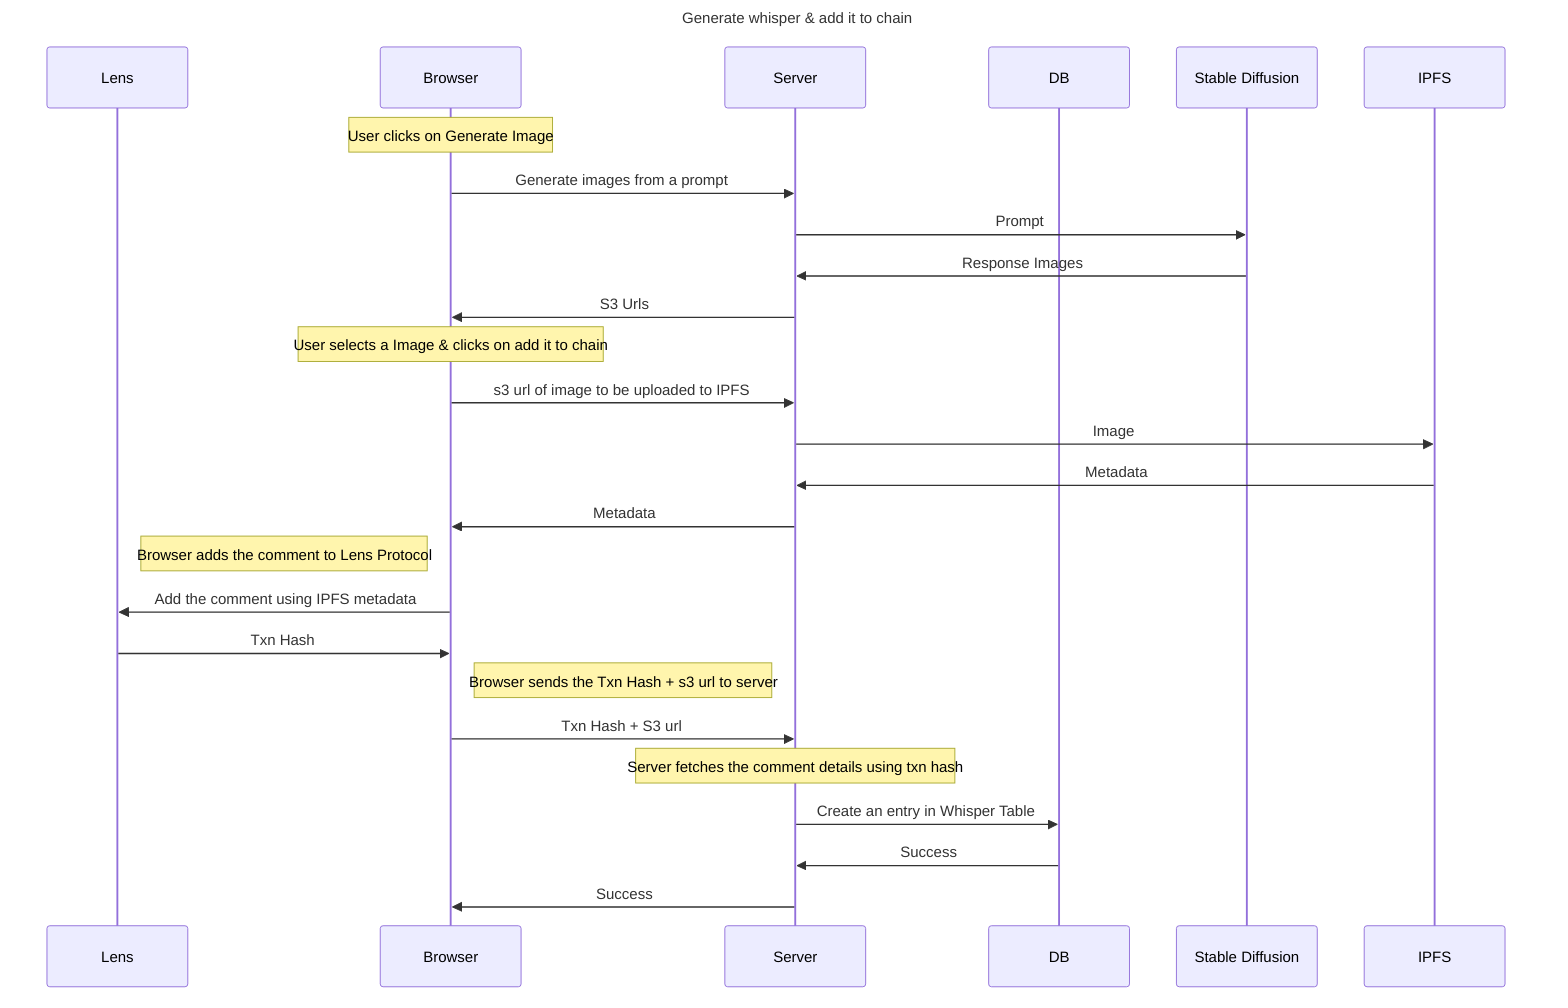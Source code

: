 %% Documentation: https://github.com/mermaid-js/mermaid
%% Editor: https://mermaid.live/edit

sequenceDiagram
title Generate whisper & add it to chain
participant Lens
participant Browser
participant Server
participant DB

participant SD as Stable Diffusion
participant Ipfs as IPFS

Note over Browser: User clicks on Generate Image

Browser->>Server: Generate images from a prompt
Server->> SD: Prompt
SD->>Server: Response Images
Server->>Browser: S3 Urls

%% break
%%   note over Server: If no query result, then log error
%%   note over Server: If already published
%% end

Note over Browser: User selects a Image & clicks on add it to chain

Browser->>Server: s3 url of image to be uploaded to IPFS
Server->>Ipfs: Image
Ipfs->>Server: Metadata
Server->>Browser: Metadata


%% break
%%   note over Server: If error, log error
%% end

Note left of Browser: Browser adds the comment to Lens Protocol

Browser->>Lens: Add the comment using IPFS metadata
Lens->>Browser: Txn Hash


Note right of Browser: Browser sends the Txn Hash + s3 url to server

Browser->>Server: Txn Hash + S3 url

Note over Server: Server fetches the comment details using txn hash
Server->>DB: Create an entry in Whisper Table
DB->>Server: Success
Server->>Browser: Success